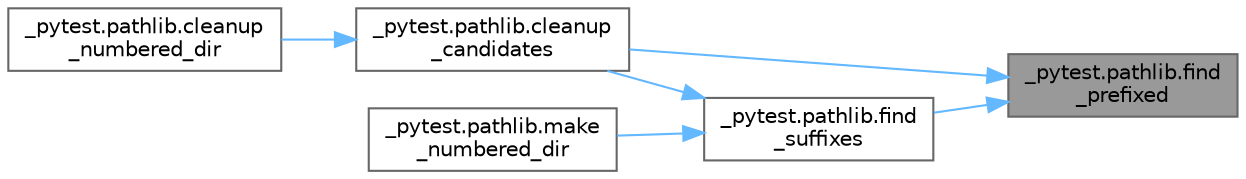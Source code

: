 digraph "_pytest.pathlib.find_prefixed"
{
 // LATEX_PDF_SIZE
  bgcolor="transparent";
  edge [fontname=Helvetica,fontsize=10,labelfontname=Helvetica,labelfontsize=10];
  node [fontname=Helvetica,fontsize=10,shape=box,height=0.2,width=0.4];
  rankdir="RL";
  Node1 [id="Node000001",label="_pytest.pathlib.find\l_prefixed",height=0.2,width=0.4,color="gray40", fillcolor="grey60", style="filled", fontcolor="black",tooltip=" "];
  Node1 -> Node2 [id="edge1_Node000001_Node000002",dir="back",color="steelblue1",style="solid",tooltip=" "];
  Node2 [id="Node000002",label="_pytest.pathlib.cleanup\l_candidates",height=0.2,width=0.4,color="grey40", fillcolor="white", style="filled",URL="$namespace__pytest_1_1pathlib.html#ae357103ea4a06ecb2d8bd3b18af4ea53",tooltip=" "];
  Node2 -> Node3 [id="edge2_Node000002_Node000003",dir="back",color="steelblue1",style="solid",tooltip=" "];
  Node3 [id="Node000003",label="_pytest.pathlib.cleanup\l_numbered_dir",height=0.2,width=0.4,color="grey40", fillcolor="white", style="filled",URL="$namespace__pytest_1_1pathlib.html#a9d1e52490b7f908dbc8b6041d0bba697",tooltip=" "];
  Node1 -> Node4 [id="edge3_Node000001_Node000004",dir="back",color="steelblue1",style="solid",tooltip=" "];
  Node4 [id="Node000004",label="_pytest.pathlib.find\l_suffixes",height=0.2,width=0.4,color="grey40", fillcolor="white", style="filled",URL="$namespace__pytest_1_1pathlib.html#ae5a66215e40cad20f751eddc3c6e8721",tooltip=" "];
  Node4 -> Node2 [id="edge4_Node000004_Node000002",dir="back",color="steelblue1",style="solid",tooltip=" "];
  Node4 -> Node5 [id="edge5_Node000004_Node000005",dir="back",color="steelblue1",style="solid",tooltip=" "];
  Node5 [id="Node000005",label="_pytest.pathlib.make\l_numbered_dir",height=0.2,width=0.4,color="grey40", fillcolor="white", style="filled",URL="$namespace__pytest_1_1pathlib.html#a6ca62f92c9e61a349836eadf38245d85",tooltip=" "];
}
